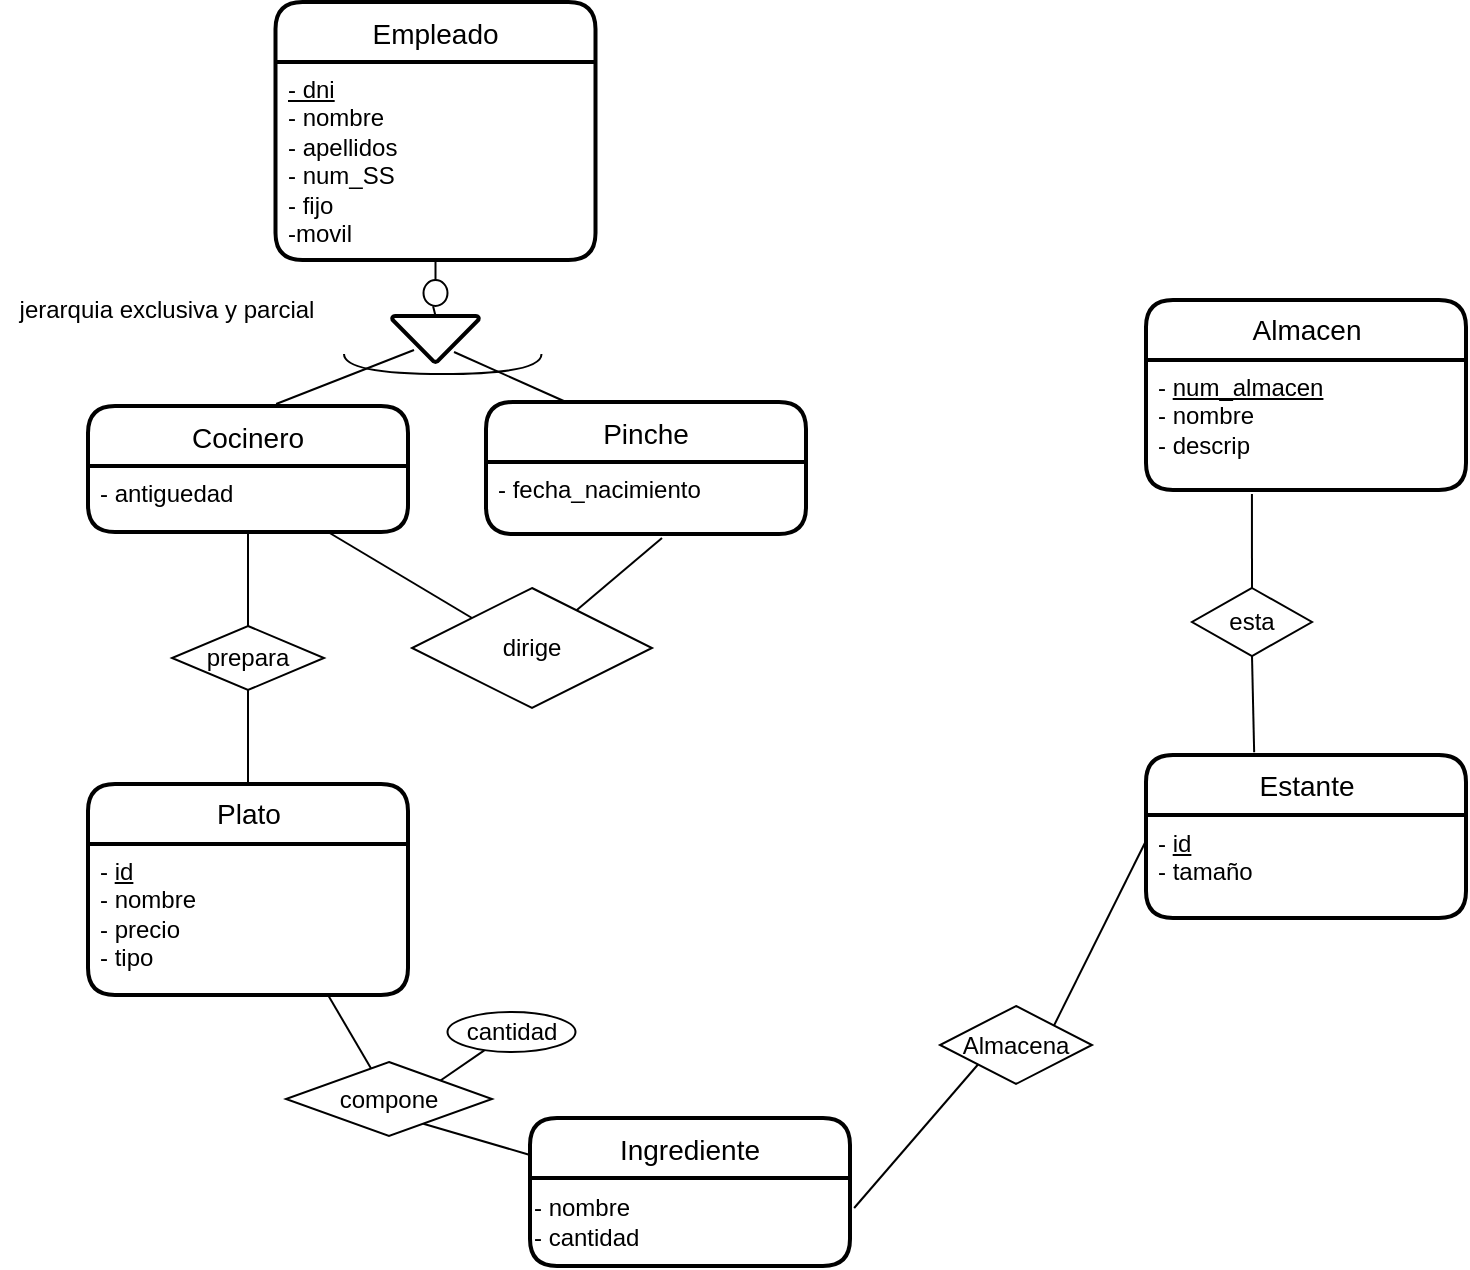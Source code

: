 <mxfile version="20.1.3" type="github">
  <diagram id="Lk7Lqhml0rDh5boo1Pj_" name="Página-1">
    <mxGraphModel dx="839" dy="371" grid="0" gridSize="10" guides="1" tooltips="1" connect="1" arrows="1" fold="1" page="1" pageScale="1" pageWidth="827" pageHeight="1169" math="0" shadow="0">
      <root>
        <mxCell id="0" />
        <mxCell id="1" parent="0" />
        <mxCell id="gxBJ2xxgKeKaWsrndCLy-1" value="Empleado" style="swimlane;childLayout=stackLayout;horizontal=1;startSize=30;horizontalStack=0;rounded=1;fontSize=14;fontStyle=0;strokeWidth=2;resizeParent=0;resizeLast=1;shadow=0;dashed=0;align=center;" vertex="1" parent="1">
          <mxGeometry x="148.75" y="30" width="160" height="129" as="geometry" />
        </mxCell>
        <mxCell id="gxBJ2xxgKeKaWsrndCLy-2" value="&lt;u&gt;- dni&lt;/u&gt;&lt;br&gt;- nombre&lt;br&gt;- apellidos&lt;br&gt;- num_SS&lt;br&gt;- fijo&lt;br&gt;-movil" style="align=left;strokeColor=none;fillColor=none;spacingLeft=4;fontSize=12;verticalAlign=top;resizable=0;rotatable=0;part=1;fontStyle=0;html=1;" vertex="1" parent="gxBJ2xxgKeKaWsrndCLy-1">
          <mxGeometry y="30" width="160" height="99" as="geometry" />
        </mxCell>
        <mxCell id="gxBJ2xxgKeKaWsrndCLy-3" value="Cocinero" style="swimlane;childLayout=stackLayout;horizontal=1;startSize=30;horizontalStack=0;rounded=1;fontSize=14;fontStyle=0;strokeWidth=2;resizeParent=0;resizeLast=1;shadow=0;dashed=0;align=center;" vertex="1" parent="1">
          <mxGeometry x="55" y="232" width="160" height="63" as="geometry" />
        </mxCell>
        <mxCell id="gxBJ2xxgKeKaWsrndCLy-4" value="- antiguedad" style="align=left;strokeColor=none;fillColor=none;spacingLeft=4;fontSize=12;verticalAlign=top;resizable=0;rotatable=0;part=1;" vertex="1" parent="gxBJ2xxgKeKaWsrndCLy-3">
          <mxGeometry y="30" width="160" height="33" as="geometry" />
        </mxCell>
        <mxCell id="gxBJ2xxgKeKaWsrndCLy-5" value="Pinche" style="swimlane;childLayout=stackLayout;horizontal=1;startSize=30;horizontalStack=0;rounded=1;fontSize=14;fontStyle=0;strokeWidth=2;resizeParent=0;resizeLast=1;shadow=0;dashed=0;align=center;" vertex="1" parent="1">
          <mxGeometry x="254" y="230" width="160" height="66" as="geometry" />
        </mxCell>
        <mxCell id="gxBJ2xxgKeKaWsrndCLy-6" value="- fecha_nacimiento" style="align=left;strokeColor=none;fillColor=none;spacingLeft=4;fontSize=12;verticalAlign=top;resizable=0;rotatable=0;part=1;" vertex="1" parent="gxBJ2xxgKeKaWsrndCLy-5">
          <mxGeometry y="30" width="160" height="36" as="geometry" />
        </mxCell>
        <mxCell id="gxBJ2xxgKeKaWsrndCLy-9" value="" style="endArrow=none;html=1;rounded=0;exitX=0.4;exitY=1.01;exitDx=0;exitDy=0;exitPerimeter=0;entryX=0.5;entryY=0;entryDx=0;entryDy=0;entryPerimeter=0;startArrow=none;" edge="1" parent="1" source="gxBJ2xxgKeKaWsrndCLy-13" target="gxBJ2xxgKeKaWsrndCLy-11">
          <mxGeometry relative="1" as="geometry">
            <mxPoint x="333" y="169" as="sourcePoint" />
            <mxPoint x="228" y="186" as="targetPoint" />
          </mxGeometry>
        </mxCell>
        <mxCell id="gxBJ2xxgKeKaWsrndCLy-10" value="" style="endArrow=none;html=1;rounded=0;exitX=0.588;exitY=-0.016;exitDx=0;exitDy=0;exitPerimeter=0;entryX=0.253;entryY=0.739;entryDx=0;entryDy=0;entryPerimeter=0;" edge="1" parent="1" source="gxBJ2xxgKeKaWsrndCLy-3" target="gxBJ2xxgKeKaWsrndCLy-11">
          <mxGeometry relative="1" as="geometry">
            <mxPoint x="333" y="169" as="sourcePoint" />
            <mxPoint x="493" y="169" as="targetPoint" />
          </mxGeometry>
        </mxCell>
        <mxCell id="gxBJ2xxgKeKaWsrndCLy-11" value="" style="strokeWidth=2;html=1;shape=mxgraph.flowchart.merge_or_storage;whiteSpace=wrap;" vertex="1" parent="1">
          <mxGeometry x="207" y="187" width="43.5" height="23" as="geometry" />
        </mxCell>
        <mxCell id="gxBJ2xxgKeKaWsrndCLy-12" value="" style="endArrow=none;html=1;rounded=0;exitX=0.713;exitY=0.783;exitDx=0;exitDy=0;exitPerimeter=0;entryX=0.25;entryY=0;entryDx=0;entryDy=0;" edge="1" parent="1" source="gxBJ2xxgKeKaWsrndCLy-11" target="gxBJ2xxgKeKaWsrndCLy-5">
          <mxGeometry relative="1" as="geometry">
            <mxPoint x="333" y="169" as="sourcePoint" />
            <mxPoint x="493" y="169" as="targetPoint" />
          </mxGeometry>
        </mxCell>
        <mxCell id="gxBJ2xxgKeKaWsrndCLy-13" value="" style="verticalLabelPosition=bottom;verticalAlign=top;html=1;shape=mxgraph.flowchart.on-page_reference;" vertex="1" parent="1">
          <mxGeometry x="222.75" y="169" width="12" height="13" as="geometry" />
        </mxCell>
        <mxCell id="gxBJ2xxgKeKaWsrndCLy-14" value="" style="endArrow=none;html=1;rounded=0;exitX=0.5;exitY=1;exitDx=0;exitDy=0;entryX=0.5;entryY=0;entryDx=0;entryDy=0;entryPerimeter=0;" edge="1" parent="1" source="gxBJ2xxgKeKaWsrndCLy-2" target="gxBJ2xxgKeKaWsrndCLy-13">
          <mxGeometry relative="1" as="geometry">
            <mxPoint x="228" y="158.99" as="sourcePoint" />
            <mxPoint x="228.75" y="187" as="targetPoint" />
          </mxGeometry>
        </mxCell>
        <mxCell id="gxBJ2xxgKeKaWsrndCLy-15" value="" style="shape=requiredInterface;html=1;verticalLabelPosition=bottom;sketch=0;direction=south;" vertex="1" parent="1">
          <mxGeometry x="183" y="206" width="98.75" height="10" as="geometry" />
        </mxCell>
        <mxCell id="gxBJ2xxgKeKaWsrndCLy-19" value="&lt;div&gt;jerarquia exclusiva y parcial&lt;br&gt;&lt;/div&gt;" style="text;html=1;align=center;verticalAlign=middle;resizable=0;points=[];autosize=1;strokeColor=none;fillColor=none;" vertex="1" parent="1">
          <mxGeometry x="11" y="171" width="165" height="26" as="geometry" />
        </mxCell>
        <mxCell id="gxBJ2xxgKeKaWsrndCLy-24" value="Ingrediente" style="swimlane;childLayout=stackLayout;horizontal=1;startSize=30;horizontalStack=0;rounded=1;fontSize=14;fontStyle=0;strokeWidth=2;resizeParent=0;resizeLast=1;shadow=0;dashed=0;align=center;" vertex="1" parent="1">
          <mxGeometry x="276" y="588" width="160" height="74" as="geometry" />
        </mxCell>
        <mxCell id="gxBJ2xxgKeKaWsrndCLy-42" value="&lt;div&gt;- nombre&lt;/div&gt;&lt;div&gt;- cantidad&lt;br&gt;&lt;/div&gt;" style="text;html=1;align=left;verticalAlign=middle;resizable=0;points=[];autosize=1;strokeColor=none;fillColor=none;" vertex="1" parent="gxBJ2xxgKeKaWsrndCLy-24">
          <mxGeometry y="30" width="160" height="44" as="geometry" />
        </mxCell>
        <mxCell id="gxBJ2xxgKeKaWsrndCLy-29" value="Plato" style="swimlane;childLayout=stackLayout;horizontal=1;startSize=30;horizontalStack=0;rounded=1;fontSize=14;fontStyle=0;strokeWidth=2;resizeParent=0;resizeLast=1;shadow=0;dashed=0;align=center;html=1;" vertex="1" parent="1">
          <mxGeometry x="55" y="421" width="160" height="105.5" as="geometry" />
        </mxCell>
        <mxCell id="gxBJ2xxgKeKaWsrndCLy-30" value="&lt;div&gt;- &lt;u&gt;id&lt;/u&gt;&lt;/div&gt;&lt;div&gt;- nombre&lt;/div&gt;&lt;div&gt;- precio&lt;/div&gt;&lt;div&gt;- tipo&lt;br&gt;&lt;/div&gt;" style="align=left;strokeColor=none;fillColor=none;spacingLeft=4;fontSize=12;verticalAlign=top;resizable=0;rotatable=0;part=1;html=1;" vertex="1" parent="gxBJ2xxgKeKaWsrndCLy-29">
          <mxGeometry y="30" width="160" height="75.5" as="geometry" />
        </mxCell>
        <mxCell id="gxBJ2xxgKeKaWsrndCLy-31" value="" style="endArrow=none;html=1;rounded=0;exitX=0.5;exitY=1;exitDx=0;exitDy=0;" edge="1" parent="1" source="gxBJ2xxgKeKaWsrndCLy-4" target="gxBJ2xxgKeKaWsrndCLy-29">
          <mxGeometry relative="1" as="geometry">
            <mxPoint x="362" y="429" as="sourcePoint" />
            <mxPoint x="522" y="429" as="targetPoint" />
          </mxGeometry>
        </mxCell>
        <mxCell id="gxBJ2xxgKeKaWsrndCLy-32" value="prepara" style="shape=rhombus;perimeter=rhombusPerimeter;whiteSpace=wrap;html=1;align=center;" vertex="1" parent="1">
          <mxGeometry x="97" y="342" width="76" height="32" as="geometry" />
        </mxCell>
        <mxCell id="gxBJ2xxgKeKaWsrndCLy-33" value="Almacen" style="swimlane;childLayout=stackLayout;horizontal=1;startSize=30;horizontalStack=0;rounded=1;fontSize=14;fontStyle=0;strokeWidth=2;resizeParent=0;resizeLast=1;shadow=0;dashed=0;align=center;html=1;" vertex="1" parent="1">
          <mxGeometry x="584" y="179" width="160" height="95" as="geometry" />
        </mxCell>
        <mxCell id="gxBJ2xxgKeKaWsrndCLy-34" value="&lt;div&gt;- &lt;u&gt;num_almacen&lt;/u&gt;&lt;/div&gt;&lt;div&gt;- nombre&lt;/div&gt;&lt;div&gt;- descrip&lt;br&gt;&lt;/div&gt;" style="align=left;strokeColor=none;fillColor=none;spacingLeft=4;fontSize=12;verticalAlign=top;resizable=0;rotatable=0;part=1;html=1;" vertex="1" parent="gxBJ2xxgKeKaWsrndCLy-33">
          <mxGeometry y="30" width="160" height="65" as="geometry" />
        </mxCell>
        <mxCell id="gxBJ2xxgKeKaWsrndCLy-37" value="Estante" style="swimlane;childLayout=stackLayout;horizontal=1;startSize=30;horizontalStack=0;rounded=1;fontSize=14;fontStyle=0;strokeWidth=2;resizeParent=0;resizeLast=1;shadow=0;dashed=0;align=center;html=1;" vertex="1" parent="1">
          <mxGeometry x="584" y="406.5" width="160" height="81.5" as="geometry" />
        </mxCell>
        <mxCell id="gxBJ2xxgKeKaWsrndCLy-38" value="&lt;div&gt;- &lt;u&gt;id&lt;/u&gt;&lt;/div&gt;&lt;div&gt;- tamaño&lt;br&gt;&lt;/div&gt;" style="align=left;strokeColor=none;fillColor=none;spacingLeft=4;fontSize=12;verticalAlign=top;resizable=0;rotatable=0;part=1;html=1;" vertex="1" parent="gxBJ2xxgKeKaWsrndCLy-37">
          <mxGeometry y="30" width="160" height="51.5" as="geometry" />
        </mxCell>
        <mxCell id="gxBJ2xxgKeKaWsrndCLy-39" value="" style="endArrow=none;html=1;rounded=0;exitX=0.75;exitY=1;exitDx=0;exitDy=0;entryX=0;entryY=0;entryDx=0;entryDy=0;" edge="1" parent="1" source="gxBJ2xxgKeKaWsrndCLy-4" target="gxBJ2xxgKeKaWsrndCLy-41">
          <mxGeometry relative="1" as="geometry">
            <mxPoint x="360" y="412" as="sourcePoint" />
            <mxPoint x="246" y="356" as="targetPoint" />
          </mxGeometry>
        </mxCell>
        <mxCell id="gxBJ2xxgKeKaWsrndCLy-40" value="" style="endArrow=none;html=1;rounded=0;exitX=0.55;exitY=1.056;exitDx=0;exitDy=0;exitPerimeter=0;" edge="1" parent="1" source="gxBJ2xxgKeKaWsrndCLy-6" target="gxBJ2xxgKeKaWsrndCLy-41">
          <mxGeometry relative="1" as="geometry">
            <mxPoint x="360" y="412" as="sourcePoint" />
            <mxPoint x="321" y="345" as="targetPoint" />
          </mxGeometry>
        </mxCell>
        <mxCell id="gxBJ2xxgKeKaWsrndCLy-41" value="dirige" style="shape=rhombus;perimeter=rhombusPerimeter;whiteSpace=wrap;html=1;align=center;" vertex="1" parent="1">
          <mxGeometry x="217" y="323" width="120" height="60" as="geometry" />
        </mxCell>
        <mxCell id="gxBJ2xxgKeKaWsrndCLy-43" value="" style="endArrow=none;html=1;rounded=0;exitX=1;exitY=0;exitDx=0;exitDy=0;entryX=0;entryY=0.25;entryDx=0;entryDy=0;startArrow=none;" edge="1" parent="1" source="gxBJ2xxgKeKaWsrndCLy-49" target="gxBJ2xxgKeKaWsrndCLy-38">
          <mxGeometry relative="1" as="geometry">
            <mxPoint x="360" y="495" as="sourcePoint" />
            <mxPoint x="520" y="495" as="targetPoint" />
          </mxGeometry>
        </mxCell>
        <mxCell id="gxBJ2xxgKeKaWsrndCLy-44" value="" style="endArrow=none;html=1;rounded=0;entryX=0;entryY=0.25;entryDx=0;entryDy=0;exitX=0.75;exitY=1;exitDx=0;exitDy=0;startArrow=none;" edge="1" parent="1" source="gxBJ2xxgKeKaWsrndCLy-46" target="gxBJ2xxgKeKaWsrndCLy-24">
          <mxGeometry relative="1" as="geometry">
            <mxPoint x="182" y="526" as="sourcePoint" />
            <mxPoint x="520" y="495" as="targetPoint" />
          </mxGeometry>
        </mxCell>
        <mxCell id="gxBJ2xxgKeKaWsrndCLy-45" value="" style="endArrow=none;html=1;rounded=0;exitX=0.5;exitY=1;exitDx=0;exitDy=0;entryX=0.338;entryY=-0.017;entryDx=0;entryDy=0;entryPerimeter=0;startArrow=none;" edge="1" parent="1" source="gxBJ2xxgKeKaWsrndCLy-53" target="gxBJ2xxgKeKaWsrndCLy-37">
          <mxGeometry relative="1" as="geometry">
            <mxPoint x="360" y="461" as="sourcePoint" />
            <mxPoint x="520" y="461" as="targetPoint" />
          </mxGeometry>
        </mxCell>
        <mxCell id="gxBJ2xxgKeKaWsrndCLy-46" value="compone" style="shape=rhombus;perimeter=rhombusPerimeter;whiteSpace=wrap;html=1;align=center;" vertex="1" parent="1">
          <mxGeometry x="154" y="560" width="103" height="37" as="geometry" />
        </mxCell>
        <mxCell id="gxBJ2xxgKeKaWsrndCLy-47" value="" style="endArrow=none;html=1;rounded=0;exitX=0.75;exitY=1;exitDx=0;exitDy=0;" edge="1" parent="1" source="gxBJ2xxgKeKaWsrndCLy-30" target="gxBJ2xxgKeKaWsrndCLy-46">
          <mxGeometry relative="1" as="geometry">
            <mxPoint x="175" y="526.5" as="sourcePoint" />
            <mxPoint x="276" y="606.5" as="targetPoint" />
          </mxGeometry>
        </mxCell>
        <mxCell id="gxBJ2xxgKeKaWsrndCLy-49" value="Almacena" style="shape=rhombus;perimeter=rhombusPerimeter;whiteSpace=wrap;html=1;align=center;" vertex="1" parent="1">
          <mxGeometry x="481" y="532" width="76" height="39" as="geometry" />
        </mxCell>
        <mxCell id="gxBJ2xxgKeKaWsrndCLy-50" value="" style="endArrow=none;html=1;rounded=0;exitX=1.013;exitY=0.341;exitDx=0;exitDy=0;exitPerimeter=0;entryX=0;entryY=1;entryDx=0;entryDy=0;" edge="1" parent="1" source="gxBJ2xxgKeKaWsrndCLy-42" target="gxBJ2xxgKeKaWsrndCLy-49">
          <mxGeometry relative="1" as="geometry">
            <mxPoint x="438.08" y="633.004" as="sourcePoint" />
            <mxPoint x="526" y="484.5" as="targetPoint" />
          </mxGeometry>
        </mxCell>
        <mxCell id="gxBJ2xxgKeKaWsrndCLy-53" value="esta" style="shape=rhombus;perimeter=rhombusPerimeter;whiteSpace=wrap;html=1;align=center;" vertex="1" parent="1">
          <mxGeometry x="607" y="323" width="60" height="34" as="geometry" />
        </mxCell>
        <mxCell id="gxBJ2xxgKeKaWsrndCLy-54" value="" style="endArrow=none;html=1;rounded=0;exitX=0.331;exitY=1.031;exitDx=0;exitDy=0;exitPerimeter=0;entryX=0.5;entryY=0;entryDx=0;entryDy=0;" edge="1" parent="1" source="gxBJ2xxgKeKaWsrndCLy-34" target="gxBJ2xxgKeKaWsrndCLy-53">
          <mxGeometry relative="1" as="geometry">
            <mxPoint x="636.96" y="276.015" as="sourcePoint" />
            <mxPoint x="637" y="306" as="targetPoint" />
          </mxGeometry>
        </mxCell>
        <mxCell id="gxBJ2xxgKeKaWsrndCLy-55" value="" style="endArrow=none;html=1;rounded=0;exitX=1;exitY=0;exitDx=0;exitDy=0;" edge="1" parent="1" source="gxBJ2xxgKeKaWsrndCLy-46" target="gxBJ2xxgKeKaWsrndCLy-56">
          <mxGeometry relative="1" as="geometry">
            <mxPoint x="359" y="509" as="sourcePoint" />
            <mxPoint x="266" y="553" as="targetPoint" />
          </mxGeometry>
        </mxCell>
        <mxCell id="gxBJ2xxgKeKaWsrndCLy-56" value="cantidad" style="ellipse;whiteSpace=wrap;html=1;align=center;" vertex="1" parent="1">
          <mxGeometry x="234.75" y="535" width="64" height="20" as="geometry" />
        </mxCell>
      </root>
    </mxGraphModel>
  </diagram>
</mxfile>
